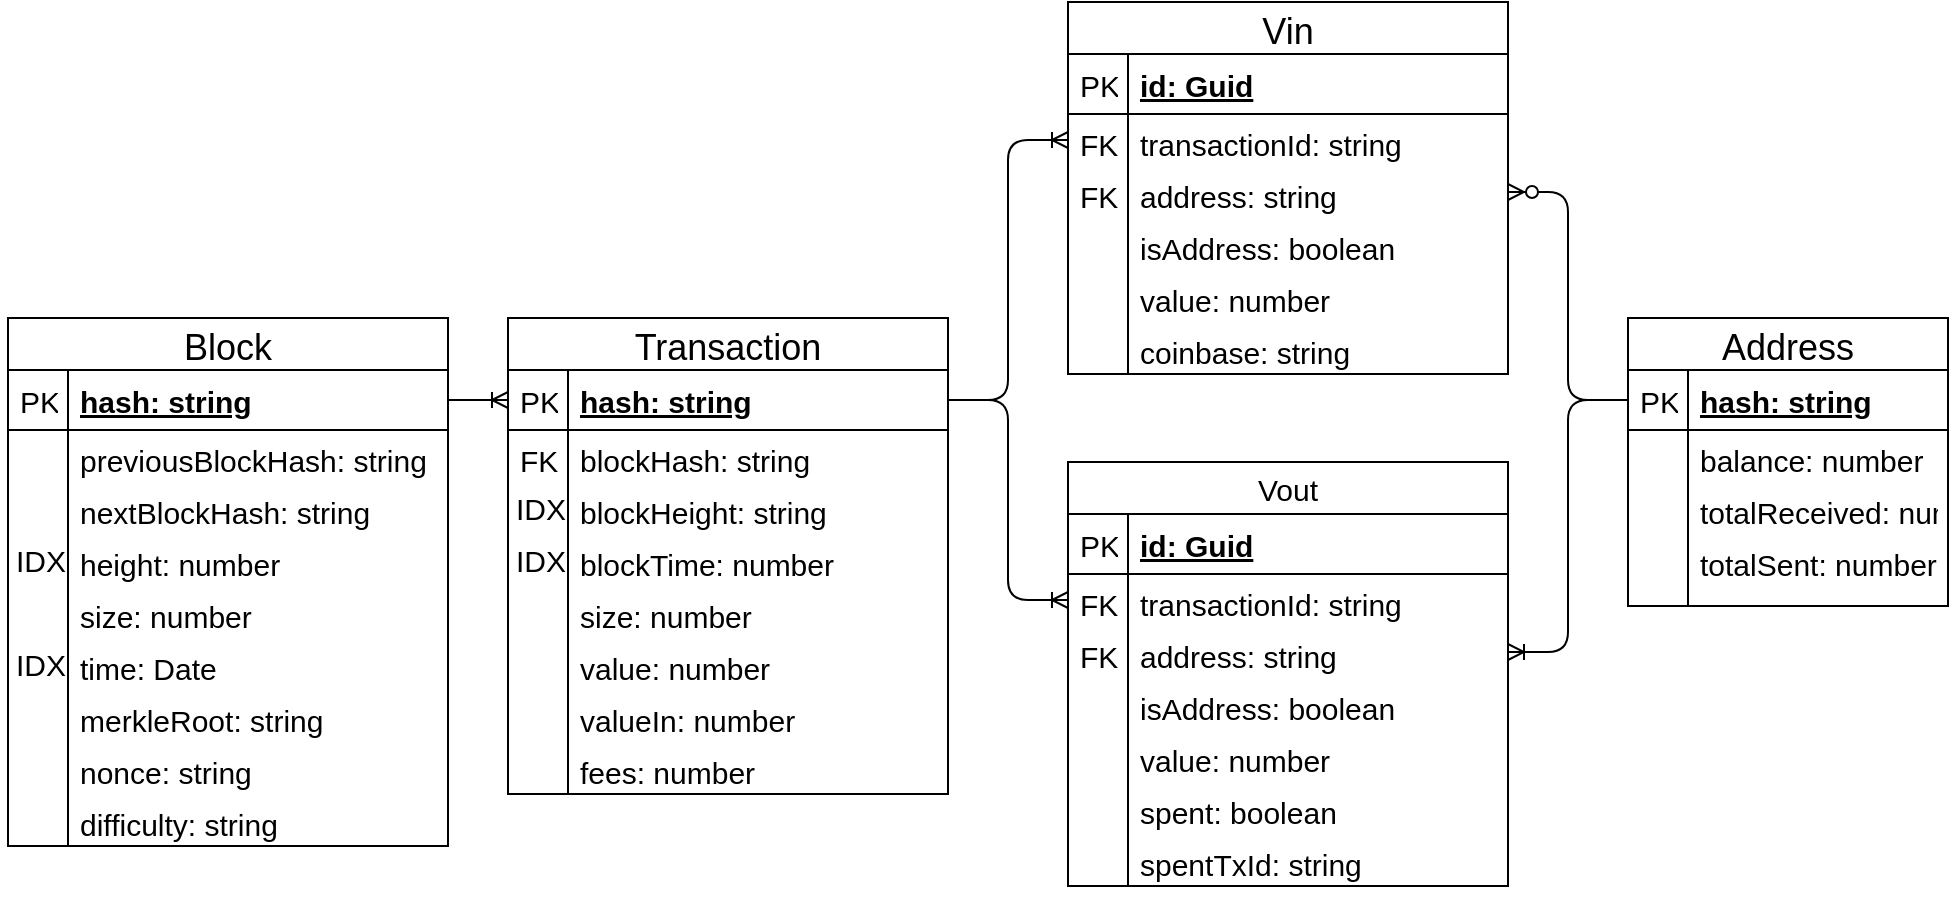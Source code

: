 <mxfile version="13.1.3">
    <diagram name="Page-1" id="c4acf3e9-155e-7222-9cf6-157b1a14988f">
        <mxGraphModel dx="985" dy="664" grid="1" gridSize="10" guides="1" tooltips="1" connect="1" arrows="1" fold="1" page="1" pageScale="1" pageWidth="850" pageHeight="1100" background="#ffffff" math="0" shadow="0">
            <root>
                <mxCell id="0"/>
                <mxCell id="1" parent="0"/>
                <mxCell id="4kJn-ZNEUNRGrQFnPwsa-1" value="" style="edgeStyle=entityRelationEdgeStyle;fontSize=15;html=1;endArrow=ERoneToMany;exitX=1;exitY=0.5;exitDx=0;exitDy=0;" parent="1" source="QEyce2VcSzkowc2b5stp-2" target="QEyce2VcSzkowc2b5stp-31" edge="1">
                    <mxGeometry width="100" height="100" relative="1" as="geometry">
                        <mxPoint x="230" y="620" as="sourcePoint"/>
                        <mxPoint x="330" y="520" as="targetPoint"/>
                    </mxGeometry>
                </mxCell>
                <mxCell id="4kJn-ZNEUNRGrQFnPwsa-34" value="" style="edgeStyle=entityRelationEdgeStyle;fontSize=15;html=1;endArrow=ERoneToMany;exitX=1;exitY=0.5;exitDx=0;exitDy=0;entryX=0;entryY=0.5;entryDx=0;entryDy=0;" parent="1" source="QEyce2VcSzkowc2b5stp-31" target="4kJn-ZNEUNRGrQFnPwsa-22" edge="1">
                    <mxGeometry width="100" height="100" relative="1" as="geometry">
                        <mxPoint x="200" y="321" as="sourcePoint"/>
                        <mxPoint x="280" y="349" as="targetPoint"/>
                    </mxGeometry>
                </mxCell>
                <mxCell id="4kJn-ZNEUNRGrQFnPwsa-35" value="" style="edgeStyle=entityRelationEdgeStyle;fontSize=15;html=1;endArrow=ERoneToMany;exitX=1;exitY=0.5;exitDx=0;exitDy=0;entryX=0;entryY=0.5;entryDx=0;entryDy=0;" parent="1" source="QEyce2VcSzkowc2b5stp-31" target="4kJn-ZNEUNRGrQFnPwsa-5" edge="1">
                    <mxGeometry width="100" height="100" relative="1" as="geometry">
                        <mxPoint x="210" y="331" as="sourcePoint"/>
                        <mxPoint x="290" y="359" as="targetPoint"/>
                    </mxGeometry>
                </mxCell>
                <mxCell id="4kJn-ZNEUNRGrQFnPwsa-48" value="" style="edgeStyle=entityRelationEdgeStyle;fontSize=15;html=1;endArrow=ERoneToMany;strokeColor=#000000;" parent="1" source="4kJn-ZNEUNRGrQFnPwsa-37" target="4kJn-ZNEUNRGrQFnPwsa-24" edge="1">
                    <mxGeometry width="100" height="100" relative="1" as="geometry">
                        <mxPoint x="830" y="420" as="sourcePoint"/>
                        <mxPoint x="800" y="590" as="targetPoint"/>
                    </mxGeometry>
                </mxCell>
                <mxCell id="4kJn-ZNEUNRGrQFnPwsa-49" value="" style="edgeStyle=entityRelationEdgeStyle;fontSize=15;html=1;endArrow=ERzeroToMany;strokeColor=#000000;endFill=1;" parent="1" source="4kJn-ZNEUNRGrQFnPwsa-37" target="4kJn-ZNEUNRGrQFnPwsa-7" edge="1">
                    <mxGeometry width="100" height="100" relative="1" as="geometry">
                        <mxPoint x="860" y="361" as="sourcePoint"/>
                        <mxPoint x="770" y="545" as="targetPoint"/>
                    </mxGeometry>
                </mxCell>
                <mxCell id="QEyce2VcSzkowc2b5stp-30" value="Transaction" style="swimlane;fontStyle=0;childLayout=stackLayout;horizontal=1;startSize=26;horizontalStack=0;resizeParent=1;resizeParentMax=0;resizeLast=0;collapsible=1;marginBottom=0;align=center;fontSize=18;" parent="1" vertex="1">
                    <mxGeometry x="260" y="158" width="220" height="238" as="geometry">
                        <mxRectangle x="160" y="90" width="70" height="26" as="alternateBounds"/>
                    </mxGeometry>
                </mxCell>
                <mxCell id="QEyce2VcSzkowc2b5stp-31" value="hash: string" style="shape=partialRectangle;top=0;left=0;right=0;bottom=1;align=left;verticalAlign=middle;fillColor=none;spacingLeft=34;spacingRight=4;overflow=hidden;rotatable=0;points=[[0,0.5],[1,0.5]];portConstraint=eastwest;dropTarget=0;fontStyle=5;fontSize=15;" parent="QEyce2VcSzkowc2b5stp-30" vertex="1">
                    <mxGeometry y="26" width="220" height="30" as="geometry"/>
                </mxCell>
                <mxCell id="QEyce2VcSzkowc2b5stp-32" value="PK" style="shape=partialRectangle;top=0;left=0;bottom=0;fillColor=none;align=left;verticalAlign=middle;spacingLeft=4;spacingRight=4;overflow=hidden;rotatable=0;points=[];portConstraint=eastwest;part=1;fontSize=15;" parent="QEyce2VcSzkowc2b5stp-31" vertex="1" connectable="0">
                    <mxGeometry width="30" height="30" as="geometry"/>
                </mxCell>
                <mxCell id="QEyce2VcSzkowc2b5stp-33" value="blockHash: string" style="shape=partialRectangle;top=0;left=0;right=0;bottom=0;align=left;verticalAlign=top;fillColor=none;spacingLeft=34;spacingRight=4;overflow=hidden;rotatable=0;points=[[0,0.5],[1,0.5]];portConstraint=eastwest;dropTarget=0;fontSize=15;" parent="QEyce2VcSzkowc2b5stp-30" vertex="1">
                    <mxGeometry y="56" width="220" height="26" as="geometry"/>
                </mxCell>
                <mxCell id="QEyce2VcSzkowc2b5stp-34" value="FK" style="shape=partialRectangle;top=0;left=0;bottom=0;fillColor=none;align=left;verticalAlign=top;spacingLeft=4;spacingRight=4;overflow=hidden;rotatable=0;points=[];portConstraint=eastwest;part=1;fontSize=15;" parent="QEyce2VcSzkowc2b5stp-33" vertex="1" connectable="0">
                    <mxGeometry width="30" height="26" as="geometry"/>
                </mxCell>
                <mxCell id="QEyce2VcSzkowc2b5stp-35" value="blockHeight: string" style="shape=partialRectangle;top=0;left=0;right=0;bottom=0;align=left;verticalAlign=top;fillColor=none;spacingLeft=34;spacingRight=4;overflow=hidden;rotatable=0;points=[[0,0.5],[1,0.5]];portConstraint=eastwest;dropTarget=0;fontSize=15;" parent="QEyce2VcSzkowc2b5stp-30" vertex="1">
                    <mxGeometry y="82" width="220" height="26" as="geometry"/>
                </mxCell>
                <mxCell id="QEyce2VcSzkowc2b5stp-36" value="IDX" style="shape=partialRectangle;top=0;left=0;bottom=0;fillColor=none;align=left;verticalAlign=top;spacingLeft=4;spacingRight=1;overflow=hidden;rotatable=0;points=[];portConstraint=eastwest;part=1;fontSize=15;labelBackgroundColor=none;spacing=0;" parent="QEyce2VcSzkowc2b5stp-35" vertex="1" connectable="0">
                    <mxGeometry width="30" height="26" as="geometry"/>
                </mxCell>
                <mxCell id="QEyce2VcSzkowc2b5stp-37" value="blockTime: number" style="shape=partialRectangle;top=0;left=0;right=0;bottom=0;align=left;verticalAlign=top;fillColor=none;spacingLeft=34;spacingRight=4;overflow=hidden;rotatable=0;points=[[0,0.5],[1,0.5]];portConstraint=eastwest;dropTarget=0;fontSize=15;" parent="QEyce2VcSzkowc2b5stp-30" vertex="1">
                    <mxGeometry y="108" width="220" height="26" as="geometry"/>
                </mxCell>
                <mxCell id="QEyce2VcSzkowc2b5stp-38" value="IDX" style="shape=partialRectangle;top=0;left=0;bottom=0;fillColor=none;align=left;verticalAlign=top;spacingLeft=4;spacingRight=0;overflow=hidden;rotatable=0;points=[];portConstraint=eastwest;part=1;fontSize=15;strokeColor=#000000;spacing=0;" parent="QEyce2VcSzkowc2b5stp-37" vertex="1" connectable="0">
                    <mxGeometry width="30" height="26" as="geometry"/>
                </mxCell>
                <mxCell id="QEyce2VcSzkowc2b5stp-39" value="size: number" style="shape=partialRectangle;top=0;left=0;right=0;bottom=1;align=left;verticalAlign=top;fillColor=none;spacingLeft=34;spacingRight=4;overflow=hidden;rotatable=0;points=[[0,0.5],[1,0.5]];portConstraint=eastwest;dropTarget=0;fontSize=15;shadow=1;dashed=1;dashPattern=1 2;comic=0;strokeColor=none;strokeWidth=12;" parent="QEyce2VcSzkowc2b5stp-30" vertex="1">
                    <mxGeometry y="134" width="220" height="26" as="geometry"/>
                </mxCell>
                <mxCell id="QEyce2VcSzkowc2b5stp-40" value="" style="shape=partialRectangle;top=0;left=0;bottom=0;fillColor=none;align=left;verticalAlign=top;spacingLeft=4;spacingRight=4;overflow=hidden;rotatable=0;points=[];portConstraint=eastwest;part=1;fontSize=15;" parent="QEyce2VcSzkowc2b5stp-39" vertex="1" connectable="0">
                    <mxGeometry width="30" height="26" as="geometry"/>
                </mxCell>
                <mxCell id="QEyce2VcSzkowc2b5stp-41" value="value: number" style="shape=partialRectangle;top=0;left=0;right=0;bottom=1;align=left;verticalAlign=top;fillColor=none;spacingLeft=34;spacingRight=4;overflow=hidden;rotatable=0;points=[[0,0.5],[1,0.5]];portConstraint=eastwest;dropTarget=0;fontSize=15;shadow=1;dashed=1;dashPattern=1 2;comic=0;strokeColor=none;strokeWidth=12;" parent="QEyce2VcSzkowc2b5stp-30" vertex="1">
                    <mxGeometry y="160" width="220" height="26" as="geometry"/>
                </mxCell>
                <mxCell id="QEyce2VcSzkowc2b5stp-42" value="" style="shape=partialRectangle;top=0;left=0;bottom=0;fillColor=none;align=left;verticalAlign=top;spacingLeft=4;spacingRight=4;overflow=hidden;rotatable=0;points=[];portConstraint=eastwest;part=1;fontSize=15;" parent="QEyce2VcSzkowc2b5stp-41" vertex="1" connectable="0">
                    <mxGeometry width="30" height="26" as="geometry"/>
                </mxCell>
                <mxCell id="QEyce2VcSzkowc2b5stp-43" value="valueIn: number" style="shape=partialRectangle;top=0;left=0;right=0;bottom=1;align=left;verticalAlign=top;fillColor=none;spacingLeft=34;spacingRight=4;overflow=hidden;rotatable=0;points=[[0,0.5],[1,0.5]];portConstraint=eastwest;dropTarget=0;fontSize=15;shadow=1;dashed=1;dashPattern=1 2;comic=0;strokeColor=none;strokeWidth=12;" parent="QEyce2VcSzkowc2b5stp-30" vertex="1">
                    <mxGeometry y="186" width="220" height="26" as="geometry"/>
                </mxCell>
                <mxCell id="QEyce2VcSzkowc2b5stp-44" value="" style="shape=partialRectangle;top=0;left=0;bottom=0;fillColor=none;align=left;verticalAlign=top;spacingLeft=4;spacingRight=4;overflow=hidden;rotatable=0;points=[];portConstraint=eastwest;part=1;fontSize=15;" parent="QEyce2VcSzkowc2b5stp-43" vertex="1" connectable="0">
                    <mxGeometry width="30" height="26" as="geometry"/>
                </mxCell>
                <mxCell id="QEyce2VcSzkowc2b5stp-45" value="fees: number" style="shape=partialRectangle;top=0;left=0;right=0;bottom=1;align=left;verticalAlign=top;fillColor=none;spacingLeft=34;spacingRight=4;overflow=hidden;rotatable=0;points=[[0,0.5],[1,0.5]];portConstraint=eastwest;dropTarget=0;fontSize=15;shadow=1;dashed=1;dashPattern=1 2;comic=0;strokeColor=none;strokeWidth=12;" parent="QEyce2VcSzkowc2b5stp-30" vertex="1">
                    <mxGeometry y="212" width="220" height="26" as="geometry"/>
                </mxCell>
                <mxCell id="QEyce2VcSzkowc2b5stp-46" value="" style="shape=partialRectangle;top=0;left=0;bottom=0;fillColor=none;align=left;verticalAlign=top;spacingLeft=4;spacingRight=4;overflow=hidden;rotatable=0;points=[];portConstraint=eastwest;part=1;fontSize=15;" parent="QEyce2VcSzkowc2b5stp-45" vertex="1" connectable="0">
                    <mxGeometry width="30" height="26" as="geometry"/>
                </mxCell>
                <mxCell id="4kJn-ZNEUNRGrQFnPwsa-2" value="Vin" style="swimlane;fontStyle=0;childLayout=stackLayout;horizontal=1;startSize=26;horizontalStack=0;resizeParent=1;resizeParentMax=0;resizeLast=0;collapsible=1;marginBottom=0;align=center;fontSize=18;" parent="1" vertex="1">
                    <mxGeometry x="540" width="220" height="186" as="geometry">
                        <mxRectangle x="160" y="90" width="70" height="26" as="alternateBounds"/>
                    </mxGeometry>
                </mxCell>
                <mxCell id="4kJn-ZNEUNRGrQFnPwsa-3" value="id: Guid" style="shape=partialRectangle;top=0;left=0;right=0;bottom=1;align=left;verticalAlign=middle;fillColor=none;spacingLeft=34;spacingRight=4;overflow=hidden;rotatable=0;points=[[0,0.5],[1,0.5]];portConstraint=eastwest;dropTarget=0;fontStyle=5;fontSize=15;" parent="4kJn-ZNEUNRGrQFnPwsa-2" vertex="1">
                    <mxGeometry y="26" width="220" height="30" as="geometry"/>
                </mxCell>
                <mxCell id="4kJn-ZNEUNRGrQFnPwsa-4" value="PK" style="shape=partialRectangle;top=0;left=0;bottom=0;fillColor=none;align=left;verticalAlign=middle;spacingLeft=4;spacingRight=4;overflow=hidden;rotatable=0;points=[];portConstraint=eastwest;part=1;fontSize=15;" parent="4kJn-ZNEUNRGrQFnPwsa-3" vertex="1" connectable="0">
                    <mxGeometry width="30" height="30" as="geometry"/>
                </mxCell>
                <mxCell id="4kJn-ZNEUNRGrQFnPwsa-5" value="transactionId: string" style="shape=partialRectangle;top=0;left=0;right=0;bottom=0;align=left;verticalAlign=top;fillColor=none;spacingLeft=34;spacingRight=4;overflow=hidden;rotatable=0;points=[[0,0.5],[1,0.5]];portConstraint=eastwest;dropTarget=0;fontSize=15;" parent="4kJn-ZNEUNRGrQFnPwsa-2" vertex="1">
                    <mxGeometry y="56" width="220" height="26" as="geometry"/>
                </mxCell>
                <mxCell id="4kJn-ZNEUNRGrQFnPwsa-6" value="FK" style="shape=partialRectangle;top=0;left=0;bottom=0;fillColor=none;align=left;verticalAlign=top;spacingLeft=4;spacingRight=4;overflow=hidden;rotatable=0;points=[];portConstraint=eastwest;part=1;fontSize=15;" parent="4kJn-ZNEUNRGrQFnPwsa-5" vertex="1" connectable="0">
                    <mxGeometry width="30" height="26" as="geometry"/>
                </mxCell>
                <mxCell id="4kJn-ZNEUNRGrQFnPwsa-7" value="address: string" style="shape=partialRectangle;top=0;left=0;right=0;bottom=0;align=left;verticalAlign=top;fillColor=none;spacingLeft=34;spacingRight=4;overflow=hidden;rotatable=0;points=[[0,0.5],[1,0.5]];portConstraint=eastwest;dropTarget=0;fontSize=15;" parent="4kJn-ZNEUNRGrQFnPwsa-2" vertex="1">
                    <mxGeometry y="82" width="220" height="26" as="geometry"/>
                </mxCell>
                <mxCell id="4kJn-ZNEUNRGrQFnPwsa-8" value="FK&#10;" style="shape=partialRectangle;top=0;left=0;bottom=0;fillColor=none;align=left;verticalAlign=top;spacingLeft=4;spacingRight=4;overflow=hidden;rotatable=0;points=[];portConstraint=eastwest;part=1;fontSize=15;" parent="4kJn-ZNEUNRGrQFnPwsa-7" vertex="1" connectable="0">
                    <mxGeometry width="30" height="26" as="geometry"/>
                </mxCell>
                <mxCell id="4kJn-ZNEUNRGrQFnPwsa-9" value="isAddress: boolean" style="shape=partialRectangle;top=0;left=0;right=0;bottom=0;align=left;verticalAlign=top;fillColor=none;spacingLeft=34;spacingRight=4;overflow=hidden;rotatable=0;points=[[0,0.5],[1,0.5]];portConstraint=eastwest;dropTarget=0;fontSize=15;" parent="4kJn-ZNEUNRGrQFnPwsa-2" vertex="1">
                    <mxGeometry y="108" width="220" height="26" as="geometry"/>
                </mxCell>
                <mxCell id="4kJn-ZNEUNRGrQFnPwsa-10" value="" style="shape=partialRectangle;top=0;left=0;bottom=0;fillColor=none;align=left;verticalAlign=top;spacingLeft=4;spacingRight=4;overflow=hidden;rotatable=0;points=[];portConstraint=eastwest;part=1;fontSize=15;strokeColor=#000000;" parent="4kJn-ZNEUNRGrQFnPwsa-9" vertex="1" connectable="0">
                    <mxGeometry width="30" height="26" as="geometry"/>
                </mxCell>
                <mxCell id="4kJn-ZNEUNRGrQFnPwsa-11" value="value: number" style="shape=partialRectangle;top=0;left=0;right=0;bottom=1;align=left;verticalAlign=top;fillColor=none;spacingLeft=34;spacingRight=4;overflow=hidden;rotatable=0;points=[[0,0.5],[1,0.5]];portConstraint=eastwest;dropTarget=0;fontSize=15;shadow=1;dashed=1;dashPattern=1 2;comic=0;strokeColor=none;strokeWidth=12;" parent="4kJn-ZNEUNRGrQFnPwsa-2" vertex="1">
                    <mxGeometry y="134" width="220" height="26" as="geometry"/>
                </mxCell>
                <mxCell id="4kJn-ZNEUNRGrQFnPwsa-12" value="" style="shape=partialRectangle;top=0;left=0;bottom=0;fillColor=none;align=left;verticalAlign=top;spacingLeft=4;spacingRight=4;overflow=hidden;rotatable=0;points=[];portConstraint=eastwest;part=1;fontSize=15;" parent="4kJn-ZNEUNRGrQFnPwsa-11" vertex="1" connectable="0">
                    <mxGeometry width="30" height="26" as="geometry"/>
                </mxCell>
                <mxCell id="4kJn-ZNEUNRGrQFnPwsa-13" value="coinbase: string" style="shape=partialRectangle;top=0;left=0;right=0;bottom=1;align=left;verticalAlign=top;fillColor=none;spacingLeft=34;spacingRight=4;overflow=hidden;rotatable=0;points=[[0,0.5],[1,0.5]];portConstraint=eastwest;dropTarget=0;fontSize=15;shadow=1;dashed=1;dashPattern=1 2;comic=0;strokeColor=none;strokeWidth=12;" parent="4kJn-ZNEUNRGrQFnPwsa-2" vertex="1">
                    <mxGeometry y="160" width="220" height="26" as="geometry"/>
                </mxCell>
                <mxCell id="4kJn-ZNEUNRGrQFnPwsa-14" value="" style="shape=partialRectangle;top=0;left=0;bottom=0;fillColor=none;align=left;verticalAlign=top;spacingLeft=4;spacingRight=4;overflow=hidden;rotatable=0;points=[];portConstraint=eastwest;part=1;fontSize=15;" parent="4kJn-ZNEUNRGrQFnPwsa-13" vertex="1" connectable="0">
                    <mxGeometry width="30" height="26" as="geometry"/>
                </mxCell>
                <mxCell id="4kJn-ZNEUNRGrQFnPwsa-19" value="Vout" style="swimlane;fontStyle=0;childLayout=stackLayout;horizontal=1;startSize=26;horizontalStack=0;resizeParent=1;resizeParentMax=0;resizeLast=0;collapsible=1;marginBottom=0;align=center;fontSize=15;" parent="1" vertex="1">
                    <mxGeometry x="540" y="230" width="220" height="212" as="geometry">
                        <mxRectangle x="160" y="90" width="70" height="26" as="alternateBounds"/>
                    </mxGeometry>
                </mxCell>
                <mxCell id="4kJn-ZNEUNRGrQFnPwsa-20" value="id: Guid" style="shape=partialRectangle;top=0;left=0;right=0;bottom=1;align=left;verticalAlign=middle;fillColor=none;spacingLeft=34;spacingRight=4;overflow=hidden;rotatable=0;points=[[0,0.5],[1,0.5]];portConstraint=eastwest;dropTarget=0;fontStyle=5;fontSize=15;" parent="4kJn-ZNEUNRGrQFnPwsa-19" vertex="1">
                    <mxGeometry y="26" width="220" height="30" as="geometry"/>
                </mxCell>
                <mxCell id="4kJn-ZNEUNRGrQFnPwsa-21" value="PK" style="shape=partialRectangle;top=0;left=0;bottom=0;fillColor=none;align=left;verticalAlign=middle;spacingLeft=4;spacingRight=4;overflow=hidden;rotatable=0;points=[];portConstraint=eastwest;part=1;fontSize=15;" parent="4kJn-ZNEUNRGrQFnPwsa-20" vertex="1" connectable="0">
                    <mxGeometry width="30" height="30" as="geometry"/>
                </mxCell>
                <mxCell id="4kJn-ZNEUNRGrQFnPwsa-22" value="transactionId: string" style="shape=partialRectangle;top=0;left=0;right=0;bottom=0;align=left;verticalAlign=top;fillColor=none;spacingLeft=34;spacingRight=4;overflow=hidden;rotatable=0;points=[[0,0.5],[1,0.5]];portConstraint=eastwest;dropTarget=0;fontSize=15;" parent="4kJn-ZNEUNRGrQFnPwsa-19" vertex="1">
                    <mxGeometry y="56" width="220" height="26" as="geometry"/>
                </mxCell>
                <mxCell id="4kJn-ZNEUNRGrQFnPwsa-23" value="FK" style="shape=partialRectangle;top=0;left=0;bottom=0;fillColor=none;align=left;verticalAlign=top;spacingLeft=4;spacingRight=4;overflow=hidden;rotatable=0;points=[];portConstraint=eastwest;part=1;fontSize=15;" parent="4kJn-ZNEUNRGrQFnPwsa-22" vertex="1" connectable="0">
                    <mxGeometry width="30" height="26" as="geometry"/>
                </mxCell>
                <mxCell id="4kJn-ZNEUNRGrQFnPwsa-24" value="address: string" style="shape=partialRectangle;top=0;left=0;right=0;bottom=0;align=left;verticalAlign=top;fillColor=none;spacingLeft=34;spacingRight=4;overflow=hidden;rotatable=0;points=[[0,0.5],[1,0.5]];portConstraint=eastwest;dropTarget=0;fontSize=15;" parent="4kJn-ZNEUNRGrQFnPwsa-19" vertex="1">
                    <mxGeometry y="82" width="220" height="26" as="geometry"/>
                </mxCell>
                <mxCell id="4kJn-ZNEUNRGrQFnPwsa-25" value="FK" style="shape=partialRectangle;top=0;left=0;bottom=0;fillColor=none;align=left;verticalAlign=top;spacingLeft=4;spacingRight=4;overflow=hidden;rotatable=0;points=[];portConstraint=eastwest;part=1;fontSize=15;" parent="4kJn-ZNEUNRGrQFnPwsa-24" vertex="1" connectable="0">
                    <mxGeometry width="30" height="26" as="geometry"/>
                </mxCell>
                <mxCell id="4kJn-ZNEUNRGrQFnPwsa-26" value="isAddress: boolean" style="shape=partialRectangle;top=0;left=0;right=0;bottom=0;align=left;verticalAlign=top;fillColor=none;spacingLeft=34;spacingRight=4;overflow=hidden;rotatable=0;points=[[0,0.5],[1,0.5]];portConstraint=eastwest;dropTarget=0;fontSize=15;" parent="4kJn-ZNEUNRGrQFnPwsa-19" vertex="1">
                    <mxGeometry y="108" width="220" height="26" as="geometry"/>
                </mxCell>
                <mxCell id="4kJn-ZNEUNRGrQFnPwsa-27" value="" style="shape=partialRectangle;top=0;left=0;bottom=0;fillColor=none;align=left;verticalAlign=top;spacingLeft=4;spacingRight=4;overflow=hidden;rotatable=0;points=[];portConstraint=eastwest;part=1;fontSize=15;strokeColor=#000000;" parent="4kJn-ZNEUNRGrQFnPwsa-26" vertex="1" connectable="0">
                    <mxGeometry width="30" height="26" as="geometry"/>
                </mxCell>
                <mxCell id="4kJn-ZNEUNRGrQFnPwsa-28" value="value: number" style="shape=partialRectangle;top=0;left=0;right=0;bottom=1;align=left;verticalAlign=top;fillColor=none;spacingLeft=34;spacingRight=4;overflow=hidden;rotatable=0;points=[[0,0.5],[1,0.5]];portConstraint=eastwest;dropTarget=0;fontSize=15;shadow=1;dashed=1;dashPattern=1 2;comic=0;strokeColor=none;strokeWidth=12;" parent="4kJn-ZNEUNRGrQFnPwsa-19" vertex="1">
                    <mxGeometry y="134" width="220" height="26" as="geometry"/>
                </mxCell>
                <mxCell id="4kJn-ZNEUNRGrQFnPwsa-29" value="" style="shape=partialRectangle;top=0;left=0;bottom=0;fillColor=none;align=left;verticalAlign=top;spacingLeft=4;spacingRight=4;overflow=hidden;rotatable=0;points=[];portConstraint=eastwest;part=1;fontSize=15;" parent="4kJn-ZNEUNRGrQFnPwsa-28" vertex="1" connectable="0">
                    <mxGeometry width="30" height="26" as="geometry"/>
                </mxCell>
                <mxCell id="4kJn-ZNEUNRGrQFnPwsa-32" value="spent: boolean" style="shape=partialRectangle;top=0;left=0;right=0;bottom=1;align=left;verticalAlign=top;fillColor=none;spacingLeft=34;spacingRight=4;overflow=hidden;rotatable=0;points=[[0,0.5],[1,0.5]];portConstraint=eastwest;dropTarget=0;fontSize=15;shadow=1;dashed=1;dashPattern=1 2;comic=0;strokeColor=none;strokeWidth=12;" parent="4kJn-ZNEUNRGrQFnPwsa-19" vertex="1">
                    <mxGeometry y="160" width="220" height="26" as="geometry"/>
                </mxCell>
                <mxCell id="4kJn-ZNEUNRGrQFnPwsa-33" value="" style="shape=partialRectangle;top=0;left=0;bottom=0;fillColor=none;align=left;verticalAlign=top;spacingLeft=4;spacingRight=4;overflow=hidden;rotatable=0;points=[];portConstraint=eastwest;part=1;fontSize=15;" parent="4kJn-ZNEUNRGrQFnPwsa-32" vertex="1" connectable="0">
                    <mxGeometry width="30" height="26" as="geometry"/>
                </mxCell>
                <mxCell id="4kJn-ZNEUNRGrQFnPwsa-30" value="spentTxId: string" style="shape=partialRectangle;top=0;left=0;right=0;bottom=1;align=left;verticalAlign=top;fillColor=none;spacingLeft=34;spacingRight=4;overflow=hidden;rotatable=0;points=[[0,0.5],[1,0.5]];portConstraint=eastwest;dropTarget=0;fontSize=15;shadow=1;dashed=1;dashPattern=1 2;comic=0;strokeColor=none;strokeWidth=12;" parent="4kJn-ZNEUNRGrQFnPwsa-19" vertex="1">
                    <mxGeometry y="186" width="220" height="26" as="geometry"/>
                </mxCell>
                <mxCell id="4kJn-ZNEUNRGrQFnPwsa-31" value="" style="shape=partialRectangle;top=0;left=0;bottom=0;fillColor=none;align=left;verticalAlign=top;spacingLeft=4;spacingRight=4;overflow=hidden;rotatable=0;points=[];portConstraint=eastwest;part=1;fontSize=15;" parent="4kJn-ZNEUNRGrQFnPwsa-30" vertex="1" connectable="0">
                    <mxGeometry width="30" height="26" as="geometry"/>
                </mxCell>
                <mxCell id="4kJn-ZNEUNRGrQFnPwsa-36" value="Address" style="swimlane;fontStyle=0;childLayout=stackLayout;horizontal=1;startSize=26;horizontalStack=0;resizeParent=1;resizeParentMax=0;resizeLast=0;collapsible=1;marginBottom=0;align=center;fontSize=18;" parent="1" vertex="1">
                    <mxGeometry x="820" y="158" width="160" height="144" as="geometry"/>
                </mxCell>
                <mxCell id="4kJn-ZNEUNRGrQFnPwsa-37" value="hash: string" style="shape=partialRectangle;top=0;left=0;right=0;bottom=1;align=left;verticalAlign=middle;fillColor=none;spacingLeft=34;spacingRight=4;overflow=hidden;rotatable=0;points=[[0,0.5],[1,0.5]];portConstraint=eastwest;dropTarget=0;fontStyle=5;fontSize=15;" parent="4kJn-ZNEUNRGrQFnPwsa-36" vertex="1">
                    <mxGeometry y="26" width="160" height="30" as="geometry"/>
                </mxCell>
                <mxCell id="4kJn-ZNEUNRGrQFnPwsa-38" value="PK" style="shape=partialRectangle;top=0;left=0;bottom=0;fillColor=none;align=left;verticalAlign=middle;spacingLeft=4;spacingRight=4;overflow=hidden;rotatable=0;points=[];portConstraint=eastwest;part=1;fontSize=15;" parent="4kJn-ZNEUNRGrQFnPwsa-37" vertex="1" connectable="0">
                    <mxGeometry width="30" height="30" as="geometry"/>
                </mxCell>
                <mxCell id="4kJn-ZNEUNRGrQFnPwsa-39" value="balance: number" style="shape=partialRectangle;top=0;left=0;right=0;bottom=0;align=left;verticalAlign=top;fillColor=none;spacingLeft=34;spacingRight=4;overflow=hidden;rotatable=0;points=[[0,0.5],[1,0.5]];portConstraint=eastwest;dropTarget=0;fontSize=15;" parent="4kJn-ZNEUNRGrQFnPwsa-36" vertex="1">
                    <mxGeometry y="56" width="160" height="26" as="geometry"/>
                </mxCell>
                <mxCell id="4kJn-ZNEUNRGrQFnPwsa-40" value="" style="shape=partialRectangle;top=0;left=0;bottom=0;fillColor=none;align=left;verticalAlign=top;spacingLeft=4;spacingRight=4;overflow=hidden;rotatable=0;points=[];portConstraint=eastwest;part=1;fontSize=15;" parent="4kJn-ZNEUNRGrQFnPwsa-39" vertex="1" connectable="0">
                    <mxGeometry width="30" height="26" as="geometry"/>
                </mxCell>
                <mxCell id="4kJn-ZNEUNRGrQFnPwsa-41" value="totalReceived: number" style="shape=partialRectangle;top=0;left=0;right=0;bottom=0;align=left;verticalAlign=top;fillColor=none;spacingLeft=34;spacingRight=4;overflow=hidden;rotatable=0;points=[[0,0.5],[1,0.5]];portConstraint=eastwest;dropTarget=0;fontSize=15;" parent="4kJn-ZNEUNRGrQFnPwsa-36" vertex="1">
                    <mxGeometry y="82" width="160" height="26" as="geometry"/>
                </mxCell>
                <mxCell id="4kJn-ZNEUNRGrQFnPwsa-42" value="" style="shape=partialRectangle;top=0;left=0;bottom=0;fillColor=none;align=left;verticalAlign=top;spacingLeft=4;spacingRight=4;overflow=hidden;rotatable=0;points=[];portConstraint=eastwest;part=1;fontSize=15;" parent="4kJn-ZNEUNRGrQFnPwsa-41" vertex="1" connectable="0">
                    <mxGeometry width="30" height="26" as="geometry"/>
                </mxCell>
                <mxCell id="4kJn-ZNEUNRGrQFnPwsa-43" value="totalSent: number" style="shape=partialRectangle;top=0;left=0;right=0;bottom=0;align=left;verticalAlign=top;fillColor=none;spacingLeft=34;spacingRight=4;overflow=hidden;rotatable=0;points=[[0,0.5],[1,0.5]];portConstraint=eastwest;dropTarget=0;fontSize=15;" parent="4kJn-ZNEUNRGrQFnPwsa-36" vertex="1">
                    <mxGeometry y="108" width="160" height="26" as="geometry"/>
                </mxCell>
                <mxCell id="4kJn-ZNEUNRGrQFnPwsa-44" value="" style="shape=partialRectangle;top=0;left=0;bottom=0;fillColor=none;align=left;verticalAlign=top;spacingLeft=4;spacingRight=4;overflow=hidden;rotatable=0;points=[];portConstraint=eastwest;part=1;fontSize=15;" parent="4kJn-ZNEUNRGrQFnPwsa-43" vertex="1" connectable="0">
                    <mxGeometry width="30" height="26" as="geometry"/>
                </mxCell>
                <mxCell id="4kJn-ZNEUNRGrQFnPwsa-45" value="" style="shape=partialRectangle;top=0;left=0;right=0;bottom=0;align=left;verticalAlign=top;fillColor=none;spacingLeft=34;spacingRight=4;overflow=hidden;rotatable=0;points=[[0,0.5],[1,0.5]];portConstraint=eastwest;dropTarget=0;fontSize=15;" parent="4kJn-ZNEUNRGrQFnPwsa-36" vertex="1">
                    <mxGeometry y="134" width="160" height="10" as="geometry"/>
                </mxCell>
                <mxCell id="4kJn-ZNEUNRGrQFnPwsa-46" value="" style="shape=partialRectangle;top=0;left=0;bottom=0;fillColor=none;align=left;verticalAlign=top;spacingLeft=4;spacingRight=4;overflow=hidden;rotatable=0;points=[];portConstraint=eastwest;part=1;fontSize=15;" parent="4kJn-ZNEUNRGrQFnPwsa-45" vertex="1" connectable="0">
                    <mxGeometry width="30" height="10" as="geometry"/>
                </mxCell>
                <mxCell id="QEyce2VcSzkowc2b5stp-1" value="Block" style="swimlane;fontStyle=0;childLayout=stackLayout;horizontal=1;startSize=26;horizontalStack=0;resizeParent=1;resizeParentMax=0;resizeLast=0;collapsible=1;marginBottom=0;align=center;fontSize=18;" parent="1" vertex="1">
                    <mxGeometry x="10" y="158" width="220" height="264" as="geometry">
                        <mxRectangle x="160" y="90" width="70" height="26" as="alternateBounds"/>
                    </mxGeometry>
                </mxCell>
                <mxCell id="QEyce2VcSzkowc2b5stp-2" value="hash: string" style="shape=partialRectangle;top=0;left=0;right=0;bottom=1;align=left;verticalAlign=middle;fillColor=none;spacingLeft=34;spacingRight=4;overflow=hidden;rotatable=0;points=[[0,0.5],[1,0.5]];portConstraint=eastwest;dropTarget=0;fontStyle=5;fontSize=15;" parent="QEyce2VcSzkowc2b5stp-1" vertex="1">
                    <mxGeometry y="26" width="220" height="30" as="geometry"/>
                </mxCell>
                <mxCell id="QEyce2VcSzkowc2b5stp-3" value="PK" style="shape=partialRectangle;top=0;left=0;bottom=0;fillColor=none;align=left;verticalAlign=middle;spacingLeft=4;spacingRight=4;overflow=hidden;rotatable=0;points=[];portConstraint=eastwest;part=1;fontSize=15;" parent="QEyce2VcSzkowc2b5stp-2" vertex="1" connectable="0">
                    <mxGeometry width="30" height="30" as="geometry"/>
                </mxCell>
                <mxCell id="QEyce2VcSzkowc2b5stp-4" value="previousBlockHash: string" style="shape=partialRectangle;top=0;left=0;right=0;bottom=0;align=left;verticalAlign=top;fillColor=none;spacingLeft=34;spacingRight=4;overflow=hidden;rotatable=0;points=[[0,0.5],[1,0.5]];portConstraint=eastwest;dropTarget=0;fontSize=15;" parent="QEyce2VcSzkowc2b5stp-1" vertex="1">
                    <mxGeometry y="56" width="220" height="26" as="geometry"/>
                </mxCell>
                <mxCell id="QEyce2VcSzkowc2b5stp-5" value="" style="shape=partialRectangle;top=0;left=0;bottom=0;fillColor=none;align=left;verticalAlign=top;spacingLeft=4;spacingRight=4;overflow=hidden;rotatable=0;points=[];portConstraint=eastwest;part=1;fontSize=15;" parent="QEyce2VcSzkowc2b5stp-4" vertex="1" connectable="0">
                    <mxGeometry width="30" height="26" as="geometry"/>
                </mxCell>
                <mxCell id="QEyce2VcSzkowc2b5stp-6" value="nextBlockHash: string" style="shape=partialRectangle;top=0;left=0;right=0;bottom=0;align=left;verticalAlign=top;fillColor=none;spacingLeft=34;spacingRight=4;overflow=hidden;rotatable=0;points=[[0,0.5],[1,0.5]];portConstraint=eastwest;dropTarget=0;fontSize=15;" parent="QEyce2VcSzkowc2b5stp-1" vertex="1">
                    <mxGeometry y="82" width="220" height="26" as="geometry"/>
                </mxCell>
                <mxCell id="QEyce2VcSzkowc2b5stp-7" value="" style="shape=partialRectangle;top=0;left=0;bottom=0;fillColor=none;align=left;verticalAlign=top;spacingLeft=4;spacingRight=4;overflow=hidden;rotatable=0;points=[];portConstraint=eastwest;part=1;fontSize=15;" parent="QEyce2VcSzkowc2b5stp-6" vertex="1" connectable="0">
                    <mxGeometry width="30" height="26" as="geometry"/>
                </mxCell>
                <mxCell id="QEyce2VcSzkowc2b5stp-8" value="height: number" style="shape=partialRectangle;top=0;left=0;right=0;bottom=0;align=left;verticalAlign=top;fillColor=none;spacingLeft=34;spacingRight=4;overflow=hidden;rotatable=0;points=[[0,0.5],[1,0.5]];portConstraint=eastwest;dropTarget=0;fontSize=15;" parent="QEyce2VcSzkowc2b5stp-1" vertex="1">
                    <mxGeometry y="108" width="220" height="26" as="geometry"/>
                </mxCell>
                <mxCell id="QEyce2VcSzkowc2b5stp-9" value="IDX" style="shape=partialRectangle;top=0;left=0;bottom=0;fillColor=none;align=left;verticalAlign=top;spacingLeft=4;spacingRight=0;overflow=hidden;rotatable=0;points=[];portConstraint=eastwest;part=1;fontSize=15;strokeColor=#000000;spacing=0;" parent="QEyce2VcSzkowc2b5stp-8" vertex="1" connectable="0">
                    <mxGeometry width="30" height="26" as="geometry"/>
                </mxCell>
                <mxCell id="QEyce2VcSzkowc2b5stp-22" value="size: number" style="shape=partialRectangle;top=0;left=0;right=0;bottom=1;align=left;verticalAlign=top;fillColor=none;spacingLeft=34;spacingRight=4;overflow=hidden;rotatable=0;points=[[0,0.5],[1,0.5]];portConstraint=eastwest;dropTarget=0;fontSize=15;shadow=1;dashed=1;dashPattern=1 2;comic=0;strokeColor=none;strokeWidth=12;" parent="QEyce2VcSzkowc2b5stp-1" vertex="1">
                    <mxGeometry y="134" width="220" height="26" as="geometry"/>
                </mxCell>
                <mxCell id="QEyce2VcSzkowc2b5stp-23" value="" style="shape=partialRectangle;top=0;left=0;bottom=0;fillColor=none;align=left;verticalAlign=top;spacingLeft=4;spacingRight=4;overflow=hidden;rotatable=0;points=[];portConstraint=eastwest;part=1;fontSize=15;" parent="QEyce2VcSzkowc2b5stp-22" vertex="1" connectable="0">
                    <mxGeometry width="30" height="26" as="geometry"/>
                </mxCell>
                <mxCell id="QEyce2VcSzkowc2b5stp-24" value="time: Date" style="shape=partialRectangle;top=0;left=0;right=0;bottom=1;align=left;verticalAlign=top;fillColor=none;spacingLeft=34;spacingRight=4;overflow=hidden;rotatable=0;points=[[0,0.5],[1,0.5]];portConstraint=eastwest;dropTarget=0;fontSize=15;shadow=1;dashed=1;dashPattern=1 2;comic=0;strokeColor=none;strokeWidth=12;" parent="QEyce2VcSzkowc2b5stp-1" vertex="1">
                    <mxGeometry y="160" width="220" height="26" as="geometry"/>
                </mxCell>
                <mxCell id="QEyce2VcSzkowc2b5stp-25" value="IDX" style="shape=partialRectangle;top=0;left=0;bottom=0;fillColor=none;align=left;verticalAlign=top;spacingLeft=4;spacingRight=0;overflow=hidden;rotatable=0;points=[];portConstraint=eastwest;part=1;fontSize=15;fontColor=#000000;spacing=0;" parent="QEyce2VcSzkowc2b5stp-24" vertex="1" connectable="0">
                    <mxGeometry width="30" height="26" as="geometry"/>
                </mxCell>
                <mxCell id="QEyce2VcSzkowc2b5stp-26" value="merkleRoot: string" style="shape=partialRectangle;top=0;left=0;right=0;bottom=1;align=left;verticalAlign=top;fillColor=none;spacingLeft=34;spacingRight=4;overflow=hidden;rotatable=0;points=[[0,0.5],[1,0.5]];portConstraint=eastwest;dropTarget=0;fontSize=15;shadow=1;dashed=1;dashPattern=1 2;comic=0;strokeColor=none;strokeWidth=12;" parent="QEyce2VcSzkowc2b5stp-1" vertex="1">
                    <mxGeometry y="186" width="220" height="26" as="geometry"/>
                </mxCell>
                <mxCell id="QEyce2VcSzkowc2b5stp-27" value="" style="shape=partialRectangle;top=0;left=0;bottom=0;fillColor=none;align=left;verticalAlign=top;spacingLeft=4;spacingRight=4;overflow=hidden;rotatable=0;points=[];portConstraint=eastwest;part=1;fontSize=15;" parent="QEyce2VcSzkowc2b5stp-26" vertex="1" connectable="0">
                    <mxGeometry width="30" height="26" as="geometry"/>
                </mxCell>
                <mxCell id="QEyce2VcSzkowc2b5stp-28" value="nonce: string" style="shape=partialRectangle;top=0;left=0;right=0;bottom=1;align=left;verticalAlign=top;fillColor=none;spacingLeft=34;spacingRight=4;overflow=hidden;rotatable=0;points=[[0,0.5],[1,0.5]];portConstraint=eastwest;dropTarget=0;fontSize=15;shadow=1;dashed=1;dashPattern=1 2;comic=0;strokeColor=none;strokeWidth=12;" parent="QEyce2VcSzkowc2b5stp-1" vertex="1">
                    <mxGeometry y="212" width="220" height="26" as="geometry"/>
                </mxCell>
                <mxCell id="QEyce2VcSzkowc2b5stp-29" value="" style="shape=partialRectangle;top=0;left=0;bottom=0;fillColor=none;align=left;verticalAlign=top;spacingLeft=4;spacingRight=4;overflow=hidden;rotatable=0;points=[];portConstraint=eastwest;part=1;fontSize=15;" parent="QEyce2VcSzkowc2b5stp-28" vertex="1" connectable="0">
                    <mxGeometry width="30" height="26" as="geometry"/>
                </mxCell>
                <mxCell id="QEyce2VcSzkowc2b5stp-20" value="difficulty: string" style="shape=partialRectangle;top=0;left=0;right=0;bottom=1;align=left;verticalAlign=top;fillColor=none;spacingLeft=34;spacingRight=4;overflow=hidden;rotatable=0;points=[[0,0.5],[1,0.5]];portConstraint=eastwest;dropTarget=0;fontSize=15;shadow=1;dashed=1;dashPattern=1 2;comic=0;strokeColor=none;strokeWidth=12;" parent="QEyce2VcSzkowc2b5stp-1" vertex="1">
                    <mxGeometry y="238" width="220" height="26" as="geometry"/>
                </mxCell>
                <mxCell id="QEyce2VcSzkowc2b5stp-21" value="" style="shape=partialRectangle;top=0;left=0;bottom=0;fillColor=none;align=left;verticalAlign=top;spacingLeft=4;spacingRight=4;overflow=hidden;rotatable=0;points=[];portConstraint=eastwest;part=1;fontSize=15;" parent="QEyce2VcSzkowc2b5stp-20" vertex="1" connectable="0">
                    <mxGeometry width="30" height="26" as="geometry"/>
                </mxCell>
            </root>
        </mxGraphModel>
    </diagram>
</mxfile>